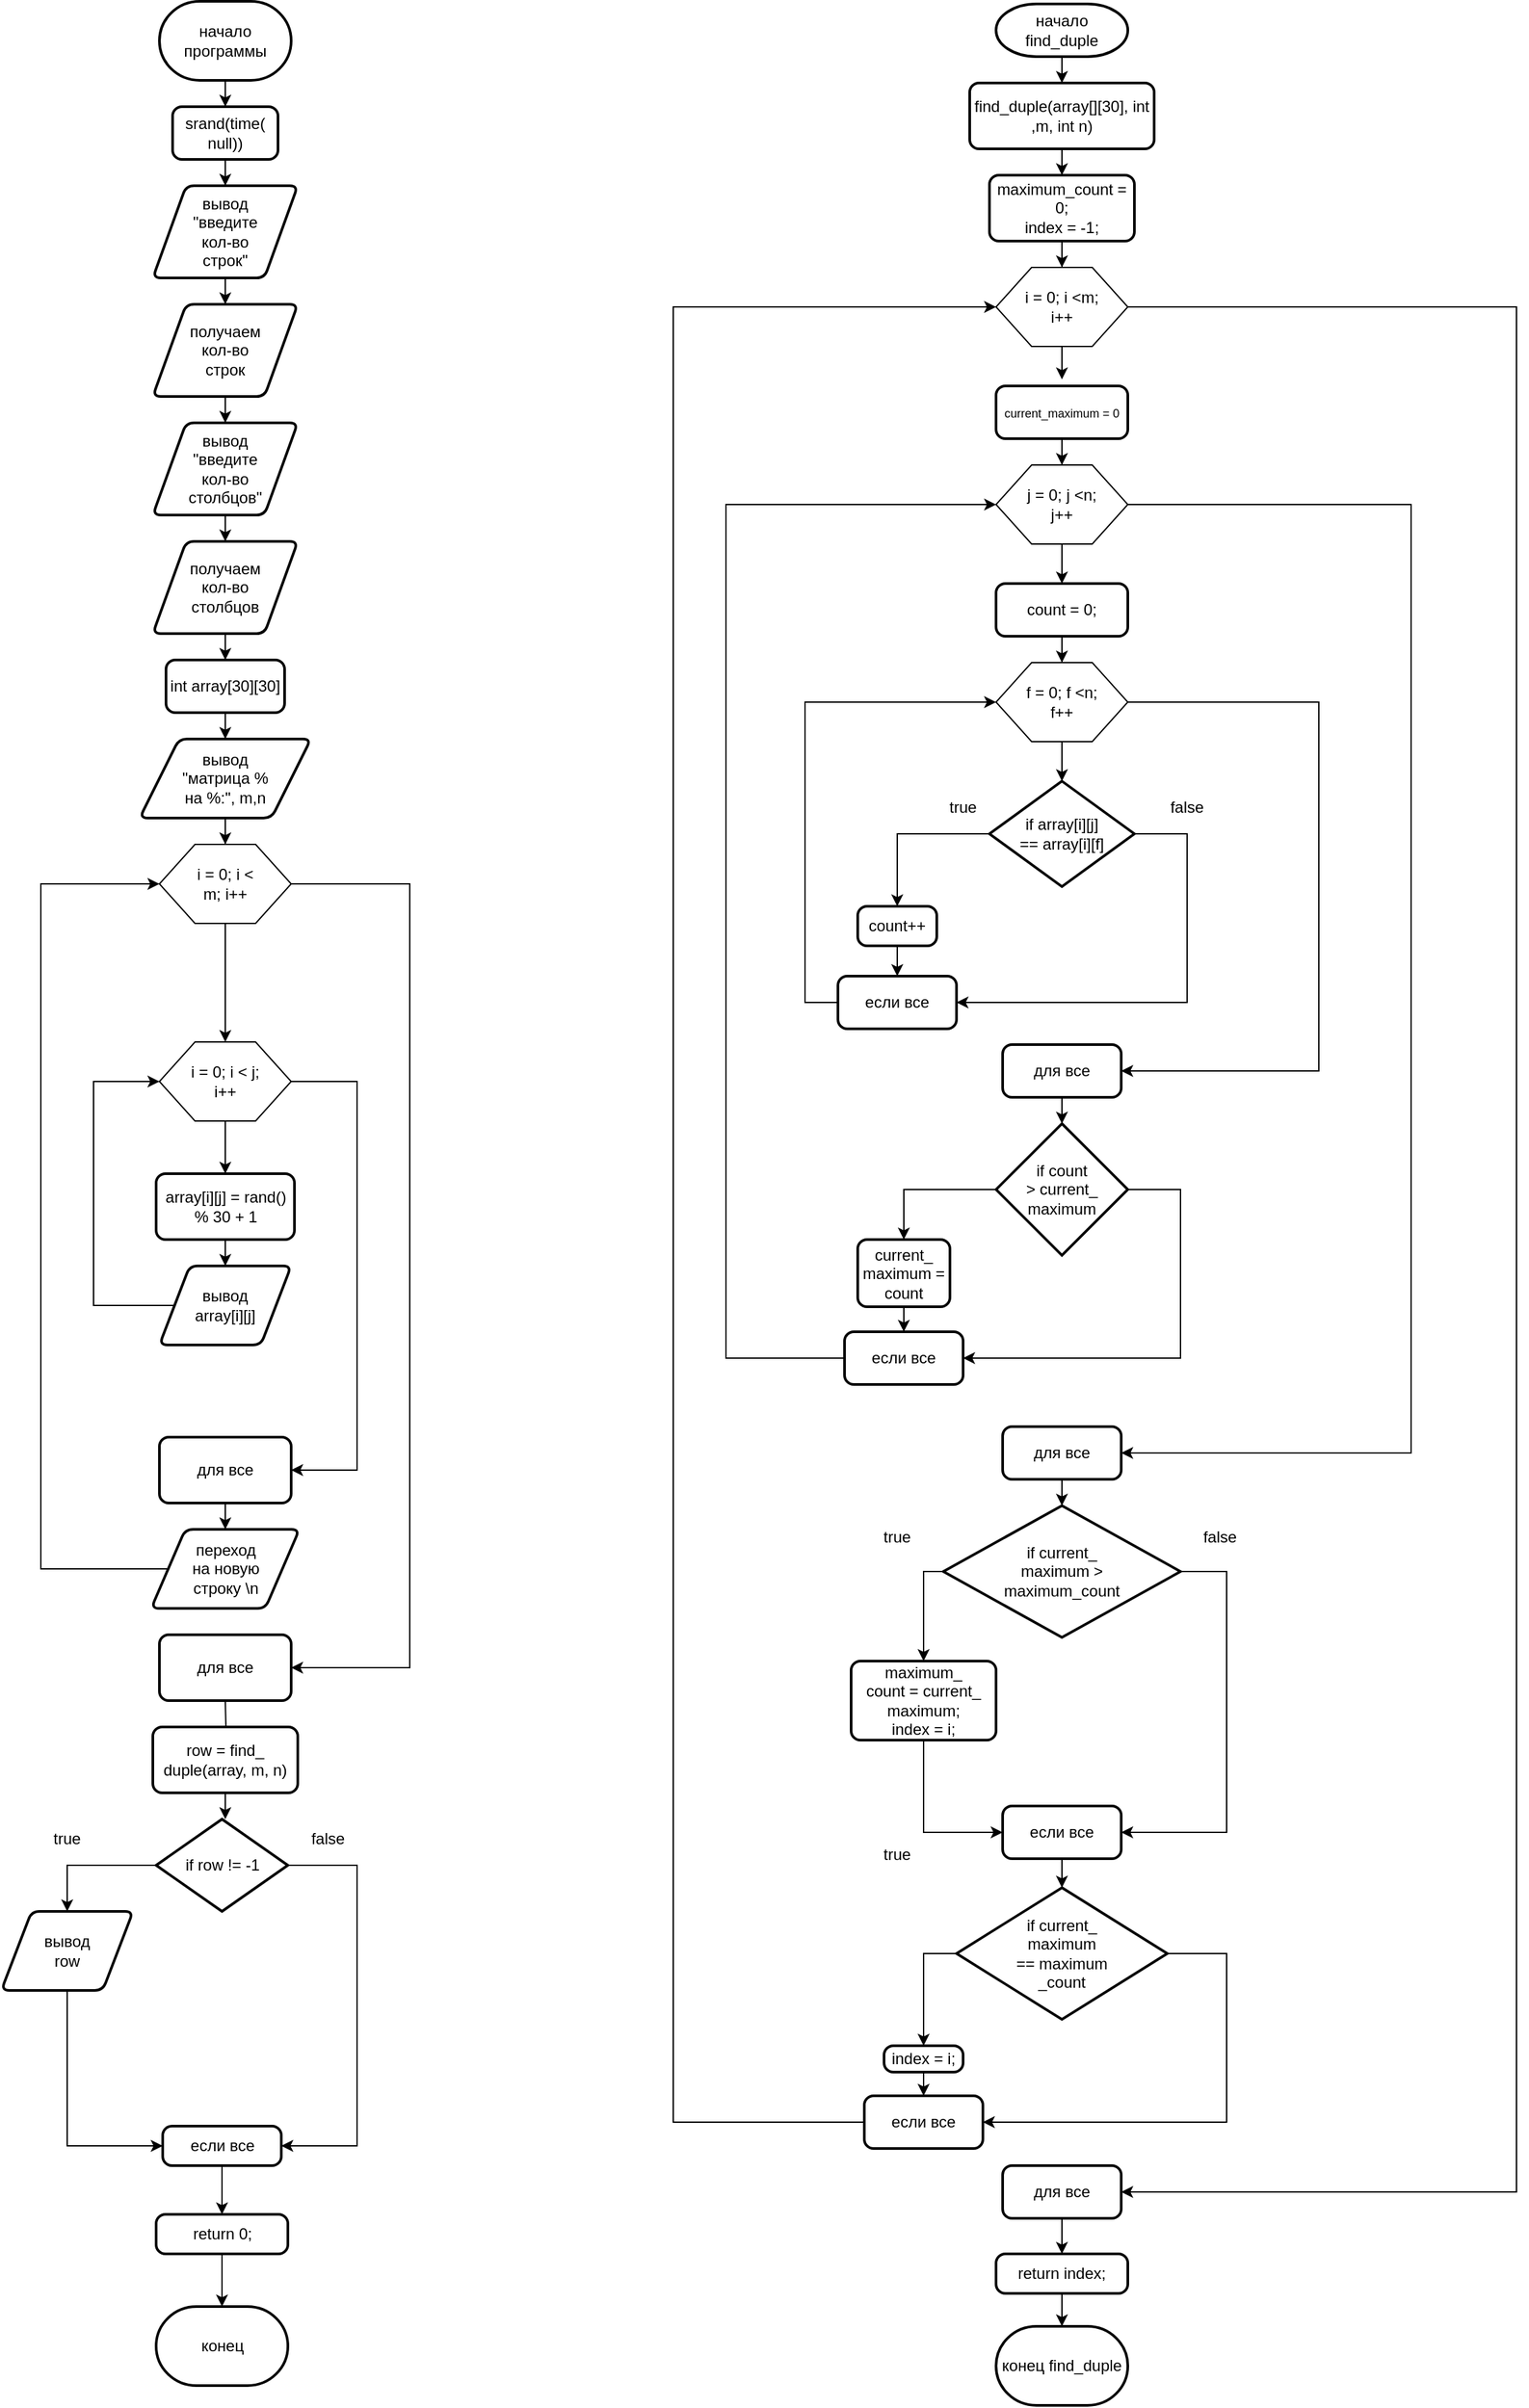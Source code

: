 <mxfile version="25.0.1">
  <diagram name="Page-1" id="6KZhEFDoCoIfoyE_KB7H">
    <mxGraphModel dx="2630" dy="1456" grid="1" gridSize="10" guides="1" tooltips="1" connect="1" arrows="1" fold="1" page="1" pageScale="1" pageWidth="827" pageHeight="1169" math="0" shadow="0">
      <root>
        <mxCell id="0" />
        <mxCell id="1" parent="0" />
        <mxCell id="ug1cgZoZZYAnVrPQJlK0-85" value="" style="edgeStyle=orthogonalEdgeStyle;rounded=0;orthogonalLoop=1;jettySize=auto;html=1;" parent="1" source="ug1cgZoZZYAnVrPQJlK0-83" target="ug1cgZoZZYAnVrPQJlK0-84" edge="1">
          <mxGeometry relative="1" as="geometry" />
        </mxCell>
        <mxCell id="ug1cgZoZZYAnVrPQJlK0-83" value="&lt;div&gt;начало&lt;/div&gt;&lt;div&gt;программы&lt;br&gt;&lt;/div&gt;" style="strokeWidth=2;html=1;shape=mxgraph.flowchart.terminator;whiteSpace=wrap;" parent="1" vertex="1">
          <mxGeometry x="370" y="20" width="100" height="60" as="geometry" />
        </mxCell>
        <mxCell id="ug1cgZoZZYAnVrPQJlK0-87" value="" style="edgeStyle=orthogonalEdgeStyle;rounded=0;orthogonalLoop=1;jettySize=auto;html=1;" parent="1" source="ug1cgZoZZYAnVrPQJlK0-84" target="ug1cgZoZZYAnVrPQJlK0-86" edge="1">
          <mxGeometry relative="1" as="geometry" />
        </mxCell>
        <mxCell id="ug1cgZoZZYAnVrPQJlK0-84" value="&lt;div&gt;srand(time(&lt;/div&gt;&lt;div&gt;null))&lt;/div&gt;" style="rounded=1;whiteSpace=wrap;html=1;absoluteArcSize=1;arcSize=14;strokeWidth=2;" parent="1" vertex="1">
          <mxGeometry x="380" y="100" width="80" height="40" as="geometry" />
        </mxCell>
        <mxCell id="ug1cgZoZZYAnVrPQJlK0-91" value="" style="edgeStyle=orthogonalEdgeStyle;rounded=0;orthogonalLoop=1;jettySize=auto;html=1;" parent="1" source="ug1cgZoZZYAnVrPQJlK0-86" target="ug1cgZoZZYAnVrPQJlK0-90" edge="1">
          <mxGeometry relative="1" as="geometry" />
        </mxCell>
        <mxCell id="ug1cgZoZZYAnVrPQJlK0-86" value="&lt;div&gt;вывод&lt;/div&gt;&lt;div&gt;&quot;введите&lt;/div&gt;&lt;div&gt;кол-во&lt;/div&gt;&lt;div&gt;строк&quot;&lt;br&gt;&lt;/div&gt;" style="shape=parallelogram;html=1;strokeWidth=2;perimeter=parallelogramPerimeter;whiteSpace=wrap;rounded=1;arcSize=12;size=0.23;" parent="1" vertex="1">
          <mxGeometry x="365" y="160" width="110" height="70" as="geometry" />
        </mxCell>
        <mxCell id="ug1cgZoZZYAnVrPQJlK0-94" value="" style="edgeStyle=orthogonalEdgeStyle;rounded=0;orthogonalLoop=1;jettySize=auto;html=1;" parent="1" source="ug1cgZoZZYAnVrPQJlK0-89" target="ug1cgZoZZYAnVrPQJlK0-93" edge="1">
          <mxGeometry relative="1" as="geometry" />
        </mxCell>
        <mxCell id="ug1cgZoZZYAnVrPQJlK0-89" value="&lt;div&gt;вывод&lt;/div&gt;&lt;div&gt;&quot;введите&lt;/div&gt;&lt;div&gt;кол-во&lt;/div&gt;&lt;div&gt;столбцов&quot;&lt;br&gt;&lt;/div&gt;" style="shape=parallelogram;html=1;strokeWidth=2;perimeter=parallelogramPerimeter;whiteSpace=wrap;rounded=1;arcSize=12;size=0.23;" parent="1" vertex="1">
          <mxGeometry x="365" y="340" width="110" height="70" as="geometry" />
        </mxCell>
        <mxCell id="ug1cgZoZZYAnVrPQJlK0-92" value="" style="edgeStyle=orthogonalEdgeStyle;rounded=0;orthogonalLoop=1;jettySize=auto;html=1;" parent="1" source="ug1cgZoZZYAnVrPQJlK0-90" target="ug1cgZoZZYAnVrPQJlK0-89" edge="1">
          <mxGeometry relative="1" as="geometry" />
        </mxCell>
        <mxCell id="ug1cgZoZZYAnVrPQJlK0-90" value="&lt;div&gt;получаем&lt;/div&gt;&lt;div&gt;кол-во&lt;/div&gt;&lt;div&gt;строк&lt;br&gt;&lt;/div&gt;" style="shape=parallelogram;html=1;strokeWidth=2;perimeter=parallelogramPerimeter;whiteSpace=wrap;rounded=1;arcSize=12;size=0.23;" parent="1" vertex="1">
          <mxGeometry x="365" y="250" width="110" height="70" as="geometry" />
        </mxCell>
        <mxCell id="ug1cgZoZZYAnVrPQJlK0-96" value="" style="edgeStyle=orthogonalEdgeStyle;rounded=0;orthogonalLoop=1;jettySize=auto;html=1;" parent="1" source="ug1cgZoZZYAnVrPQJlK0-93" target="ug1cgZoZZYAnVrPQJlK0-95" edge="1">
          <mxGeometry relative="1" as="geometry" />
        </mxCell>
        <mxCell id="ug1cgZoZZYAnVrPQJlK0-93" value="&lt;div&gt;получаем&lt;/div&gt;&lt;div&gt;кол-во&lt;/div&gt;&lt;div&gt;столбцов&lt;br&gt;&lt;/div&gt;" style="shape=parallelogram;html=1;strokeWidth=2;perimeter=parallelogramPerimeter;whiteSpace=wrap;rounded=1;arcSize=12;size=0.23;" parent="1" vertex="1">
          <mxGeometry x="365" y="430" width="110" height="70" as="geometry" />
        </mxCell>
        <mxCell id="ug1cgZoZZYAnVrPQJlK0-98" value="" style="edgeStyle=orthogonalEdgeStyle;rounded=0;orthogonalLoop=1;jettySize=auto;html=1;" parent="1" source="ug1cgZoZZYAnVrPQJlK0-95" target="ug1cgZoZZYAnVrPQJlK0-97" edge="1">
          <mxGeometry relative="1" as="geometry" />
        </mxCell>
        <mxCell id="ug1cgZoZZYAnVrPQJlK0-95" value="int array[30][30]" style="rounded=1;whiteSpace=wrap;html=1;absoluteArcSize=1;arcSize=14;strokeWidth=2;" parent="1" vertex="1">
          <mxGeometry x="375" y="520" width="90" height="40" as="geometry" />
        </mxCell>
        <mxCell id="ug1cgZoZZYAnVrPQJlK0-100" value="" style="edgeStyle=orthogonalEdgeStyle;rounded=0;orthogonalLoop=1;jettySize=auto;html=1;" parent="1" source="ug1cgZoZZYAnVrPQJlK0-97" target="ug1cgZoZZYAnVrPQJlK0-99" edge="1">
          <mxGeometry relative="1" as="geometry" />
        </mxCell>
        <mxCell id="ug1cgZoZZYAnVrPQJlK0-97" value="&lt;div&gt;вывод&lt;/div&gt;&lt;div&gt;&quot;матрица % &lt;br&gt;&lt;/div&gt;&lt;div&gt;на %:&quot;, m,n&lt;br&gt;&lt;/div&gt;" style="shape=parallelogram;html=1;strokeWidth=2;perimeter=parallelogramPerimeter;whiteSpace=wrap;rounded=1;arcSize=12;size=0.23;" parent="1" vertex="1">
          <mxGeometry x="355" y="580" width="130" height="60" as="geometry" />
        </mxCell>
        <mxCell id="qffzdBO7LKgghT683G-L-5" style="edgeStyle=orthogonalEdgeStyle;rounded=0;orthogonalLoop=1;jettySize=auto;html=1;" parent="1" source="ug1cgZoZZYAnVrPQJlK0-99" target="qffzdBO7LKgghT683G-L-4" edge="1">
          <mxGeometry relative="1" as="geometry">
            <Array as="points">
              <mxPoint x="560" y="690" />
              <mxPoint x="560" y="1285" />
            </Array>
          </mxGeometry>
        </mxCell>
        <mxCell id="qffzdBO7LKgghT683G-L-8" style="edgeStyle=orthogonalEdgeStyle;rounded=0;orthogonalLoop=1;jettySize=auto;html=1;" parent="1" source="ug1cgZoZZYAnVrPQJlK0-99" target="ug1cgZoZZYAnVrPQJlK0-104" edge="1">
          <mxGeometry relative="1" as="geometry" />
        </mxCell>
        <mxCell id="ug1cgZoZZYAnVrPQJlK0-99" value="" style="verticalLabelPosition=bottom;verticalAlign=top;html=1;shape=hexagon;perimeter=hexagonPerimeter2;arcSize=6;size=0.27;" parent="1" vertex="1">
          <mxGeometry x="370" y="660" width="100" height="60" as="geometry" />
        </mxCell>
        <mxCell id="ug1cgZoZZYAnVrPQJlK0-101" value="i = 0; i &amp;lt; m; i++" style="text;strokeColor=none;align=center;fillColor=none;html=1;verticalAlign=middle;whiteSpace=wrap;rounded=0;" parent="1" vertex="1">
          <mxGeometry x="390" y="675" width="60" height="30" as="geometry" />
        </mxCell>
        <mxCell id="qffzdBO7LKgghT683G-L-2" style="edgeStyle=orthogonalEdgeStyle;rounded=0;orthogonalLoop=1;jettySize=auto;html=1;" parent="1" source="ug1cgZoZZYAnVrPQJlK0-104" target="qffzdBO7LKgghT683G-L-1" edge="1">
          <mxGeometry relative="1" as="geometry">
            <Array as="points">
              <mxPoint x="520" y="840" />
              <mxPoint x="520" y="1135" />
            </Array>
          </mxGeometry>
        </mxCell>
        <mxCell id="qffzdBO7LKgghT683G-L-3" style="edgeStyle=orthogonalEdgeStyle;rounded=0;orthogonalLoop=1;jettySize=auto;html=1;" parent="1" source="ug1cgZoZZYAnVrPQJlK0-104" target="ug1cgZoZZYAnVrPQJlK0-109" edge="1">
          <mxGeometry relative="1" as="geometry" />
        </mxCell>
        <mxCell id="ug1cgZoZZYAnVrPQJlK0-104" value="" style="verticalLabelPosition=bottom;verticalAlign=top;html=1;shape=hexagon;perimeter=hexagonPerimeter2;arcSize=6;size=0.27;" parent="1" vertex="1">
          <mxGeometry x="370" y="810" width="100" height="60" as="geometry" />
        </mxCell>
        <mxCell id="ug1cgZoZZYAnVrPQJlK0-105" value="i = 0; i &amp;lt; j; i++" style="text;strokeColor=none;align=center;fillColor=none;html=1;verticalAlign=middle;whiteSpace=wrap;rounded=0;" parent="1" vertex="1">
          <mxGeometry x="390" y="825" width="60" height="30" as="geometry" />
        </mxCell>
        <mxCell id="ug1cgZoZZYAnVrPQJlK0-113" value="" style="edgeStyle=orthogonalEdgeStyle;rounded=0;orthogonalLoop=1;jettySize=auto;html=1;" parent="1" source="ug1cgZoZZYAnVrPQJlK0-109" target="ug1cgZoZZYAnVrPQJlK0-112" edge="1">
          <mxGeometry relative="1" as="geometry" />
        </mxCell>
        <mxCell id="ug1cgZoZZYAnVrPQJlK0-109" value="&lt;div&gt;array[i][j] = rand()&lt;/div&gt;&lt;div&gt;% 30 + 1&lt;br&gt;&lt;/div&gt;" style="rounded=1;whiteSpace=wrap;html=1;absoluteArcSize=1;arcSize=14;strokeWidth=2;" parent="1" vertex="1">
          <mxGeometry x="367.5" y="910" width="105" height="50" as="geometry" />
        </mxCell>
        <mxCell id="qffzdBO7LKgghT683G-L-6" style="edgeStyle=orthogonalEdgeStyle;rounded=0;orthogonalLoop=1;jettySize=auto;html=1;" parent="1" source="ug1cgZoZZYAnVrPQJlK0-112" target="ug1cgZoZZYAnVrPQJlK0-104" edge="1">
          <mxGeometry relative="1" as="geometry">
            <Array as="points">
              <mxPoint x="320" y="1010.0" />
              <mxPoint x="320" y="840" />
            </Array>
          </mxGeometry>
        </mxCell>
        <mxCell id="ug1cgZoZZYAnVrPQJlK0-112" value="вывод&lt;br&gt;array[i][j]" style="shape=parallelogram;html=1;strokeWidth=2;perimeter=parallelogramPerimeter;whiteSpace=wrap;rounded=1;arcSize=12;size=0.23;" parent="1" vertex="1">
          <mxGeometry x="370" y="980" width="100" height="60" as="geometry" />
        </mxCell>
        <mxCell id="qffzdBO7LKgghT683G-L-7" style="edgeStyle=orthogonalEdgeStyle;rounded=0;orthogonalLoop=1;jettySize=auto;html=1;" parent="1" source="ug1cgZoZZYAnVrPQJlK0-116" target="ug1cgZoZZYAnVrPQJlK0-99" edge="1">
          <mxGeometry relative="1" as="geometry">
            <Array as="points">
              <mxPoint x="280" y="1210" />
              <mxPoint x="280" y="690" />
            </Array>
          </mxGeometry>
        </mxCell>
        <mxCell id="ug1cgZoZZYAnVrPQJlK0-116" value="&lt;div&gt;переход&lt;/div&gt;&lt;div&gt;на новую&lt;/div&gt;&lt;div&gt;строку \n&lt;br&gt;&lt;/div&gt;" style="shape=parallelogram;html=1;strokeWidth=2;perimeter=parallelogramPerimeter;whiteSpace=wrap;rounded=1;arcSize=12;size=0.23;" parent="1" vertex="1">
          <mxGeometry x="363.75" y="1180" width="112.5" height="60" as="geometry" />
        </mxCell>
        <mxCell id="ug1cgZoZZYAnVrPQJlK0-122" value="" style="edgeStyle=orthogonalEdgeStyle;rounded=0;orthogonalLoop=1;jettySize=auto;html=1;" parent="1" target="ug1cgZoZZYAnVrPQJlK0-120" edge="1">
          <mxGeometry relative="1" as="geometry">
            <mxPoint x="420" y="1310" as="sourcePoint" />
          </mxGeometry>
        </mxCell>
        <mxCell id="ug1cgZoZZYAnVrPQJlK0-124" value="" style="edgeStyle=orthogonalEdgeStyle;rounded=0;orthogonalLoop=1;jettySize=auto;html=1;" parent="1" source="ug1cgZoZZYAnVrPQJlK0-120" edge="1">
          <mxGeometry relative="1" as="geometry">
            <mxPoint x="420" y="1400" as="targetPoint" />
          </mxGeometry>
        </mxCell>
        <mxCell id="ug1cgZoZZYAnVrPQJlK0-120" value="&lt;div&gt;row = find_&lt;/div&gt;&lt;div&gt;duple(array, m, n)&lt;br&gt;&lt;/div&gt;" style="rounded=1;whiteSpace=wrap;html=1;absoluteArcSize=1;arcSize=14;strokeWidth=2;" parent="1" vertex="1">
          <mxGeometry x="365" y="1330" width="110" height="50" as="geometry" />
        </mxCell>
        <mxCell id="tD8eushjtXtifP8V6kET-13" style="edgeStyle=orthogonalEdgeStyle;rounded=0;orthogonalLoop=1;jettySize=auto;html=1;" edge="1" parent="1" source="ug1cgZoZZYAnVrPQJlK0-127" target="qffzdBO7LKgghT683G-L-14">
          <mxGeometry relative="1" as="geometry">
            <Array as="points">
              <mxPoint x="300" y="1648" />
            </Array>
          </mxGeometry>
        </mxCell>
        <mxCell id="ug1cgZoZZYAnVrPQJlK0-127" value="&lt;div&gt;вывод&lt;/div&gt;&lt;div&gt;row&lt;br&gt;&lt;/div&gt;" style="shape=parallelogram;html=1;strokeWidth=2;perimeter=parallelogramPerimeter;whiteSpace=wrap;rounded=1;arcSize=12;size=0.23;" parent="1" vertex="1">
          <mxGeometry x="250" y="1470" width="100" height="60" as="geometry" />
        </mxCell>
        <mxCell id="ug1cgZoZZYAnVrPQJlK0-129" value="return 0;" style="rounded=1;whiteSpace=wrap;html=1;absoluteArcSize=1;arcSize=14;strokeWidth=2;" parent="1" vertex="1">
          <mxGeometry x="367.5" y="1700" width="100" height="30" as="geometry" />
        </mxCell>
        <mxCell id="ug1cgZoZZYAnVrPQJlK0-132" value="false" style="text;strokeColor=none;align=center;fillColor=none;html=1;verticalAlign=middle;whiteSpace=wrap;rounded=0;" parent="1" vertex="1">
          <mxGeometry x="467.5" y="1400" width="60" height="30" as="geometry" />
        </mxCell>
        <mxCell id="ug1cgZoZZYAnVrPQJlK0-137" style="edgeStyle=orthogonalEdgeStyle;rounded=0;orthogonalLoop=1;jettySize=auto;html=1;entryX=0.5;entryY=0;entryDx=0;entryDy=0;" parent="1" source="ug1cgZoZZYAnVrPQJlK0-135" target="ug1cgZoZZYAnVrPQJlK0-136" edge="1">
          <mxGeometry relative="1" as="geometry" />
        </mxCell>
        <mxCell id="ug1cgZoZZYAnVrPQJlK0-135" value="find_duple(array[][30], int ,m, int n)" style="rounded=1;whiteSpace=wrap;html=1;absoluteArcSize=1;arcSize=14;strokeWidth=2;" parent="1" vertex="1">
          <mxGeometry x="985" y="82" width="140" height="50" as="geometry" />
        </mxCell>
        <mxCell id="ug1cgZoZZYAnVrPQJlK0-141" style="edgeStyle=orthogonalEdgeStyle;rounded=0;orthogonalLoop=1;jettySize=auto;html=1;" parent="1" source="ug1cgZoZZYAnVrPQJlK0-136" target="ug1cgZoZZYAnVrPQJlK0-138" edge="1">
          <mxGeometry relative="1" as="geometry" />
        </mxCell>
        <mxCell id="ug1cgZoZZYAnVrPQJlK0-136" value="&lt;div&gt;maximum_count = 0;&lt;/div&gt;&lt;div&gt;index = -1;&lt;br&gt;&lt;/div&gt;" style="rounded=1;whiteSpace=wrap;html=1;absoluteArcSize=1;arcSize=14;strokeWidth=2;" parent="1" vertex="1">
          <mxGeometry x="1000" y="152" width="110" height="50" as="geometry" />
        </mxCell>
        <mxCell id="qffzdBO7LKgghT683G-L-62" style="edgeStyle=orthogonalEdgeStyle;rounded=0;orthogonalLoop=1;jettySize=auto;html=1;" parent="1" source="ug1cgZoZZYAnVrPQJlK0-138" target="qffzdBO7LKgghT683G-L-54" edge="1">
          <mxGeometry relative="1" as="geometry">
            <Array as="points">
              <mxPoint x="1400" y="252" />
              <mxPoint x="1400" y="1683" />
            </Array>
          </mxGeometry>
        </mxCell>
        <mxCell id="ug1cgZoZZYAnVrPQJlK0-138" value="" style="verticalLabelPosition=bottom;verticalAlign=top;html=1;shape=hexagon;perimeter=hexagonPerimeter2;arcSize=6;size=0.27;" parent="1" vertex="1">
          <mxGeometry x="1005" y="222" width="100" height="60" as="geometry" />
        </mxCell>
        <mxCell id="ug1cgZoZZYAnVrPQJlK0-142" value="i = 0; i &amp;lt;m; i++" style="text;strokeColor=none;align=center;fillColor=none;html=1;verticalAlign=middle;whiteSpace=wrap;rounded=0;" parent="1" vertex="1">
          <mxGeometry x="1025" y="237" width="60" height="30" as="geometry" />
        </mxCell>
        <mxCell id="ug1cgZoZZYAnVrPQJlK0-144" style="edgeStyle=orthogonalEdgeStyle;rounded=0;orthogonalLoop=1;jettySize=auto;html=1;entryX=0.5;entryY=0;entryDx=0;entryDy=0;entryPerimeter=0;" parent="1" source="ug1cgZoZZYAnVrPQJlK0-138" edge="1">
          <mxGeometry relative="1" as="geometry">
            <mxPoint x="1055" y="307" as="targetPoint" />
          </mxGeometry>
        </mxCell>
        <mxCell id="ug1cgZoZZYAnVrPQJlK0-150" style="edgeStyle=orthogonalEdgeStyle;rounded=0;orthogonalLoop=1;jettySize=auto;html=1;entryX=0.5;entryY=0;entryDx=0;entryDy=0;" parent="1" source="ug1cgZoZZYAnVrPQJlK0-145" target="ug1cgZoZZYAnVrPQJlK0-148" edge="1">
          <mxGeometry relative="1" as="geometry" />
        </mxCell>
        <mxCell id="ug1cgZoZZYAnVrPQJlK0-145" value="&lt;font style=&quot;font-size: 9px;&quot;&gt;current_maximum = 0&lt;br&gt;&lt;/font&gt;" style="rounded=1;whiteSpace=wrap;html=1;absoluteArcSize=1;arcSize=14;strokeWidth=2;" parent="1" vertex="1">
          <mxGeometry x="1005" y="312" width="100" height="40" as="geometry" />
        </mxCell>
        <mxCell id="qffzdBO7LKgghT683G-L-18" style="edgeStyle=orthogonalEdgeStyle;rounded=0;orthogonalLoop=1;jettySize=auto;html=1;" parent="1" source="ug1cgZoZZYAnVrPQJlK0-148" target="ug1cgZoZZYAnVrPQJlK0-153" edge="1">
          <mxGeometry relative="1" as="geometry" />
        </mxCell>
        <mxCell id="qffzdBO7LKgghT683G-L-41" style="edgeStyle=orthogonalEdgeStyle;rounded=0;orthogonalLoop=1;jettySize=auto;html=1;" parent="1" source="ug1cgZoZZYAnVrPQJlK0-148" target="qffzdBO7LKgghT683G-L-32" edge="1">
          <mxGeometry relative="1" as="geometry">
            <Array as="points">
              <mxPoint x="1320" y="402" />
              <mxPoint x="1320" y="1122.0" />
            </Array>
          </mxGeometry>
        </mxCell>
        <mxCell id="ug1cgZoZZYAnVrPQJlK0-148" value="" style="verticalLabelPosition=bottom;verticalAlign=top;html=1;shape=hexagon;perimeter=hexagonPerimeter2;arcSize=6;size=0.27;" parent="1" vertex="1">
          <mxGeometry x="1005" y="372" width="100" height="60" as="geometry" />
        </mxCell>
        <mxCell id="ug1cgZoZZYAnVrPQJlK0-149" value="j = 0; j &amp;lt;n; j++" style="text;strokeColor=none;align=center;fillColor=none;html=1;verticalAlign=middle;whiteSpace=wrap;rounded=0;" parent="1" vertex="1">
          <mxGeometry x="1025" y="387" width="60" height="30" as="geometry" />
        </mxCell>
        <mxCell id="qffzdBO7LKgghT683G-L-19" style="edgeStyle=orthogonalEdgeStyle;rounded=0;orthogonalLoop=1;jettySize=auto;html=1;entryX=0.5;entryY=0;entryDx=0;entryDy=0;" parent="1" source="ug1cgZoZZYAnVrPQJlK0-153" target="ug1cgZoZZYAnVrPQJlK0-155" edge="1">
          <mxGeometry relative="1" as="geometry" />
        </mxCell>
        <mxCell id="ug1cgZoZZYAnVrPQJlK0-153" value="count = 0;" style="rounded=1;whiteSpace=wrap;html=1;absoluteArcSize=1;arcSize=14;strokeWidth=2;" parent="1" vertex="1">
          <mxGeometry x="1005" y="462" width="100" height="40" as="geometry" />
        </mxCell>
        <mxCell id="qffzdBO7LKgghT683G-L-27" style="edgeStyle=orthogonalEdgeStyle;rounded=0;orthogonalLoop=1;jettySize=auto;html=1;" parent="1" source="ug1cgZoZZYAnVrPQJlK0-155" target="qffzdBO7LKgghT683G-L-24" edge="1">
          <mxGeometry relative="1" as="geometry">
            <Array as="points">
              <mxPoint x="1250" y="552" />
              <mxPoint x="1250" y="832" />
            </Array>
          </mxGeometry>
        </mxCell>
        <mxCell id="ug1cgZoZZYAnVrPQJlK0-155" value="" style="verticalLabelPosition=bottom;verticalAlign=top;html=1;shape=hexagon;perimeter=hexagonPerimeter2;arcSize=6;size=0.27;" parent="1" vertex="1">
          <mxGeometry x="1005" y="522" width="100" height="60" as="geometry" />
        </mxCell>
        <mxCell id="ug1cgZoZZYAnVrPQJlK0-156" value="&lt;div&gt;f = 0; f &amp;lt;n;&lt;/div&gt;&lt;div&gt;f++&lt;br&gt;&lt;/div&gt;" style="text;strokeColor=none;align=center;fillColor=none;html=1;verticalAlign=middle;whiteSpace=wrap;rounded=0;" parent="1" vertex="1">
          <mxGeometry x="1025" y="537" width="60" height="30" as="geometry" />
        </mxCell>
        <mxCell id="tD8eushjtXtifP8V6kET-1" style="edgeStyle=orthogonalEdgeStyle;rounded=0;orthogonalLoop=1;jettySize=auto;html=1;entryX=0.5;entryY=0;entryDx=0;entryDy=0;" edge="1" parent="1" source="ug1cgZoZZYAnVrPQJlK0-165" target="qffzdBO7LKgghT683G-L-23">
          <mxGeometry relative="1" as="geometry" />
        </mxCell>
        <mxCell id="ug1cgZoZZYAnVrPQJlK0-165" value="count++" style="rounded=1;whiteSpace=wrap;html=1;absoluteArcSize=1;arcSize=14;strokeWidth=2;" parent="1" vertex="1">
          <mxGeometry x="900" y="707" width="60" height="30" as="geometry" />
        </mxCell>
        <mxCell id="ug1cgZoZZYAnVrPQJlK0-166" value="true" style="text;strokeColor=none;align=center;fillColor=none;html=1;verticalAlign=middle;whiteSpace=wrap;rounded=0;" parent="1" vertex="1">
          <mxGeometry x="950" y="617" width="60" height="30" as="geometry" />
        </mxCell>
        <mxCell id="ug1cgZoZZYAnVrPQJlK0-171" value="false" style="text;strokeColor=none;align=center;fillColor=none;html=1;verticalAlign=middle;whiteSpace=wrap;rounded=0;" parent="1" vertex="1">
          <mxGeometry x="1120" y="617" width="60" height="30" as="geometry" />
        </mxCell>
        <mxCell id="tD8eushjtXtifP8V6kET-4" style="edgeStyle=orthogonalEdgeStyle;rounded=0;orthogonalLoop=1;jettySize=auto;html=1;entryX=0.5;entryY=0;entryDx=0;entryDy=0;" edge="1" parent="1" source="ug1cgZoZZYAnVrPQJlK0-175" target="qffzdBO7LKgghT683G-L-33">
          <mxGeometry relative="1" as="geometry" />
        </mxCell>
        <mxCell id="ug1cgZoZZYAnVrPQJlK0-175" value="&lt;div&gt;current_&lt;/div&gt;&lt;div&gt;maximum = count&lt;/div&gt;" style="rounded=1;whiteSpace=wrap;html=1;absoluteArcSize=1;arcSize=14;strokeWidth=2;" parent="1" vertex="1">
          <mxGeometry x="900" y="960" width="70" height="51" as="geometry" />
        </mxCell>
        <mxCell id="tD8eushjtXtifP8V6kET-6" style="edgeStyle=orthogonalEdgeStyle;rounded=0;orthogonalLoop=1;jettySize=auto;html=1;" edge="1" parent="1" source="ug1cgZoZZYAnVrPQJlK0-186" target="qffzdBO7LKgghT683G-L-44">
          <mxGeometry relative="1" as="geometry">
            <Array as="points">
              <mxPoint x="950" y="1410" />
            </Array>
          </mxGeometry>
        </mxCell>
        <mxCell id="ug1cgZoZZYAnVrPQJlK0-186" value="&lt;div&gt;maximum_&lt;/div&gt;&lt;div&gt;count = current_&lt;/div&gt;&lt;div&gt;maximum;&lt;/div&gt;&lt;div&gt;index = i;&lt;br&gt;&lt;/div&gt;" style="rounded=1;whiteSpace=wrap;html=1;absoluteArcSize=1;arcSize=14;strokeWidth=2;" parent="1" vertex="1">
          <mxGeometry x="895" y="1280" width="110" height="60" as="geometry" />
        </mxCell>
        <mxCell id="ug1cgZoZZYAnVrPQJlK0-191" value="true" style="text;strokeColor=none;align=center;fillColor=none;html=1;verticalAlign=middle;whiteSpace=wrap;rounded=0;" parent="1" vertex="1">
          <mxGeometry x="900" y="1171" width="60" height="30" as="geometry" />
        </mxCell>
        <mxCell id="ug1cgZoZZYAnVrPQJlK0-192" value="false" style="text;strokeColor=none;align=center;fillColor=none;html=1;verticalAlign=middle;whiteSpace=wrap;rounded=0;" parent="1" vertex="1">
          <mxGeometry x="1145" y="1171" width="60" height="30" as="geometry" />
        </mxCell>
        <mxCell id="tD8eushjtXtifP8V6kET-9" style="edgeStyle=orthogonalEdgeStyle;rounded=0;orthogonalLoop=1;jettySize=auto;html=1;entryX=0.5;entryY=0;entryDx=0;entryDy=0;" edge="1" parent="1" source="ug1cgZoZZYAnVrPQJlK0-199" target="qffzdBO7LKgghT683G-L-52">
          <mxGeometry relative="1" as="geometry" />
        </mxCell>
        <mxCell id="ug1cgZoZZYAnVrPQJlK0-199" value="index = i;" style="rounded=1;whiteSpace=wrap;html=1;absoluteArcSize=1;arcSize=14;strokeWidth=2;" parent="1" vertex="1">
          <mxGeometry x="920" y="1572" width="60" height="20" as="geometry" />
        </mxCell>
        <mxCell id="ug1cgZoZZYAnVrPQJlK0-207" style="edgeStyle=orthogonalEdgeStyle;rounded=0;orthogonalLoop=1;jettySize=auto;html=1;" parent="1" source="ug1cgZoZZYAnVrPQJlK0-203" target="ug1cgZoZZYAnVrPQJlK0-206" edge="1">
          <mxGeometry relative="1" as="geometry" />
        </mxCell>
        <mxCell id="ug1cgZoZZYAnVrPQJlK0-203" value="return index;" style="rounded=1;whiteSpace=wrap;html=1;absoluteArcSize=1;arcSize=14;strokeWidth=2;" parent="1" vertex="1">
          <mxGeometry x="1005" y="1730" width="100" height="30" as="geometry" />
        </mxCell>
        <mxCell id="ug1cgZoZZYAnVrPQJlK0-206" value="конец find_duple" style="strokeWidth=2;html=1;shape=mxgraph.flowchart.terminator;whiteSpace=wrap;" parent="1" vertex="1">
          <mxGeometry x="1005" y="1785" width="100" height="60" as="geometry" />
        </mxCell>
        <mxCell id="ug1cgZoZZYAnVrPQJlK0-209" style="edgeStyle=orthogonalEdgeStyle;rounded=0;orthogonalLoop=1;jettySize=auto;html=1;" parent="1" source="ug1cgZoZZYAnVrPQJlK0-208" target="ug1cgZoZZYAnVrPQJlK0-135" edge="1">
          <mxGeometry relative="1" as="geometry" />
        </mxCell>
        <mxCell id="ug1cgZoZZYAnVrPQJlK0-208" value="&lt;div&gt;начало&lt;/div&gt;&lt;div&gt;find_duple&lt;br&gt;&lt;/div&gt;" style="strokeWidth=2;html=1;shape=mxgraph.flowchart.terminator;whiteSpace=wrap;" parent="1" vertex="1">
          <mxGeometry x="1005" y="22" width="100" height="40" as="geometry" />
        </mxCell>
        <mxCell id="qffzdBO7LKgghT683G-L-9" style="edgeStyle=orthogonalEdgeStyle;rounded=0;orthogonalLoop=1;jettySize=auto;html=1;entryX=0.5;entryY=0;entryDx=0;entryDy=0;" parent="1" source="qffzdBO7LKgghT683G-L-1" target="ug1cgZoZZYAnVrPQJlK0-116" edge="1">
          <mxGeometry relative="1" as="geometry" />
        </mxCell>
        <mxCell id="qffzdBO7LKgghT683G-L-1" value="для все" style="rounded=1;whiteSpace=wrap;html=1;absoluteArcSize=1;arcSize=14;strokeWidth=2;" parent="1" vertex="1">
          <mxGeometry x="370" y="1110" width="100" height="50" as="geometry" />
        </mxCell>
        <mxCell id="qffzdBO7LKgghT683G-L-4" value="для все" style="rounded=1;whiteSpace=wrap;html=1;absoluteArcSize=1;arcSize=14;strokeWidth=2;" parent="1" vertex="1">
          <mxGeometry x="370" y="1260" width="100" height="50" as="geometry" />
        </mxCell>
        <mxCell id="qffzdBO7LKgghT683G-L-12" style="edgeStyle=orthogonalEdgeStyle;rounded=0;orthogonalLoop=1;jettySize=auto;html=1;entryX=0.5;entryY=0;entryDx=0;entryDy=0;" parent="1" source="qffzdBO7LKgghT683G-L-10" target="ug1cgZoZZYAnVrPQJlK0-127" edge="1">
          <mxGeometry relative="1" as="geometry" />
        </mxCell>
        <mxCell id="qffzdBO7LKgghT683G-L-15" style="edgeStyle=orthogonalEdgeStyle;rounded=0;orthogonalLoop=1;jettySize=auto;html=1;" parent="1" source="qffzdBO7LKgghT683G-L-10" target="qffzdBO7LKgghT683G-L-14" edge="1">
          <mxGeometry relative="1" as="geometry">
            <Array as="points">
              <mxPoint x="520" y="1435" />
              <mxPoint x="520" y="1648" />
            </Array>
          </mxGeometry>
        </mxCell>
        <mxCell id="qffzdBO7LKgghT683G-L-10" value="if row != -1" style="strokeWidth=2;html=1;shape=mxgraph.flowchart.decision;whiteSpace=wrap;" parent="1" vertex="1">
          <mxGeometry x="367.5" y="1400" width="100" height="70" as="geometry" />
        </mxCell>
        <mxCell id="qffzdBO7LKgghT683G-L-13" value="true" style="text;strokeColor=none;align=center;fillColor=none;html=1;verticalAlign=middle;whiteSpace=wrap;rounded=0;" parent="1" vertex="1">
          <mxGeometry x="270" y="1400" width="60" height="30" as="geometry" />
        </mxCell>
        <mxCell id="qffzdBO7LKgghT683G-L-22" style="edgeStyle=orthogonalEdgeStyle;rounded=0;orthogonalLoop=1;jettySize=auto;html=1;entryX=0.5;entryY=0;entryDx=0;entryDy=0;" parent="1" source="qffzdBO7LKgghT683G-L-20" target="ug1cgZoZZYAnVrPQJlK0-165" edge="1">
          <mxGeometry relative="1" as="geometry" />
        </mxCell>
        <mxCell id="qffzdBO7LKgghT683G-L-25" style="edgeStyle=orthogonalEdgeStyle;rounded=0;orthogonalLoop=1;jettySize=auto;html=1;" parent="1" source="qffzdBO7LKgghT683G-L-20" target="qffzdBO7LKgghT683G-L-23" edge="1">
          <mxGeometry relative="1" as="geometry">
            <Array as="points">
              <mxPoint x="1150" y="652" />
            </Array>
          </mxGeometry>
        </mxCell>
        <mxCell id="qffzdBO7LKgghT683G-L-20" value="if array[i][j]&lt;div&gt;== array[i][f]&lt;/div&gt;" style="strokeWidth=2;html=1;shape=mxgraph.flowchart.decision;whiteSpace=wrap;" parent="1" vertex="1">
          <mxGeometry x="1000" y="612" width="110" height="80" as="geometry" />
        </mxCell>
        <mxCell id="qffzdBO7LKgghT683G-L-21" style="edgeStyle=orthogonalEdgeStyle;rounded=0;orthogonalLoop=1;jettySize=auto;html=1;entryX=0.5;entryY=0;entryDx=0;entryDy=0;entryPerimeter=0;" parent="1" source="ug1cgZoZZYAnVrPQJlK0-155" target="qffzdBO7LKgghT683G-L-20" edge="1">
          <mxGeometry relative="1" as="geometry" />
        </mxCell>
        <mxCell id="tD8eushjtXtifP8V6kET-2" style="edgeStyle=orthogonalEdgeStyle;rounded=0;orthogonalLoop=1;jettySize=auto;html=1;" edge="1" parent="1" source="qffzdBO7LKgghT683G-L-23" target="ug1cgZoZZYAnVrPQJlK0-155">
          <mxGeometry relative="1" as="geometry">
            <Array as="points">
              <mxPoint x="860" y="780" />
              <mxPoint x="860" y="552" />
            </Array>
          </mxGeometry>
        </mxCell>
        <mxCell id="qffzdBO7LKgghT683G-L-23" value="если все" style="rounded=1;whiteSpace=wrap;html=1;absoluteArcSize=1;arcSize=14;strokeWidth=2;" parent="1" vertex="1">
          <mxGeometry x="885" y="760" width="90" height="40" as="geometry" />
        </mxCell>
        <mxCell id="qffzdBO7LKgghT683G-L-24" value="для все" style="rounded=1;whiteSpace=wrap;html=1;absoluteArcSize=1;arcSize=14;strokeWidth=2;" parent="1" vertex="1">
          <mxGeometry x="1010" y="812" width="90" height="40" as="geometry" />
        </mxCell>
        <mxCell id="tD8eushjtXtifP8V6kET-3" style="edgeStyle=orthogonalEdgeStyle;rounded=0;orthogonalLoop=1;jettySize=auto;html=1;entryX=0.5;entryY=0;entryDx=0;entryDy=0;" edge="1" parent="1" source="qffzdBO7LKgghT683G-L-30" target="ug1cgZoZZYAnVrPQJlK0-175">
          <mxGeometry relative="1" as="geometry" />
        </mxCell>
        <mxCell id="qffzdBO7LKgghT683G-L-30" value="if count&lt;div&gt;&amp;gt; current_&lt;/div&gt;&lt;div&gt;maximum&lt;/div&gt;" style="strokeWidth=2;html=1;shape=mxgraph.flowchart.decision;whiteSpace=wrap;" parent="1" vertex="1">
          <mxGeometry x="1005" y="872" width="100" height="100" as="geometry" />
        </mxCell>
        <mxCell id="qffzdBO7LKgghT683G-L-31" style="edgeStyle=orthogonalEdgeStyle;rounded=0;orthogonalLoop=1;jettySize=auto;html=1;entryX=0.5;entryY=0;entryDx=0;entryDy=0;entryPerimeter=0;" parent="1" source="qffzdBO7LKgghT683G-L-24" target="qffzdBO7LKgghT683G-L-30" edge="1">
          <mxGeometry relative="1" as="geometry" />
        </mxCell>
        <mxCell id="qffzdBO7LKgghT683G-L-32" value="для все" style="rounded=1;whiteSpace=wrap;html=1;absoluteArcSize=1;arcSize=14;strokeWidth=2;" parent="1" vertex="1">
          <mxGeometry x="1010" y="1102" width="90" height="40" as="geometry" />
        </mxCell>
        <mxCell id="tD8eushjtXtifP8V6kET-5" style="edgeStyle=orthogonalEdgeStyle;rounded=0;orthogonalLoop=1;jettySize=auto;html=1;entryX=0;entryY=0.5;entryDx=0;entryDy=0;" edge="1" parent="1" source="qffzdBO7LKgghT683G-L-33" target="ug1cgZoZZYAnVrPQJlK0-148">
          <mxGeometry relative="1" as="geometry">
            <Array as="points">
              <mxPoint x="800" y="1050" />
              <mxPoint x="800" y="402" />
            </Array>
          </mxGeometry>
        </mxCell>
        <mxCell id="qffzdBO7LKgghT683G-L-33" value="если все" style="rounded=1;whiteSpace=wrap;html=1;absoluteArcSize=1;arcSize=14;strokeWidth=2;" parent="1" vertex="1">
          <mxGeometry x="890" y="1030" width="90" height="40" as="geometry" />
        </mxCell>
        <mxCell id="qffzdBO7LKgghT683G-L-35" style="edgeStyle=orthogonalEdgeStyle;rounded=0;orthogonalLoop=1;jettySize=auto;html=1;" parent="1" source="qffzdBO7LKgghT683G-L-30" target="qffzdBO7LKgghT683G-L-33" edge="1">
          <mxGeometry relative="1" as="geometry">
            <Array as="points">
              <mxPoint x="1145" y="922" />
            </Array>
          </mxGeometry>
        </mxCell>
        <mxCell id="qffzdBO7LKgghT683G-L-45" style="edgeStyle=orthogonalEdgeStyle;rounded=0;orthogonalLoop=1;jettySize=auto;html=1;entryX=0.5;entryY=0;entryDx=0;entryDy=0;" parent="1" source="qffzdBO7LKgghT683G-L-42" target="ug1cgZoZZYAnVrPQJlK0-186" edge="1">
          <mxGeometry relative="1" as="geometry">
            <Array as="points">
              <mxPoint x="950" y="1212" />
            </Array>
          </mxGeometry>
        </mxCell>
        <mxCell id="tD8eushjtXtifP8V6kET-7" style="edgeStyle=orthogonalEdgeStyle;rounded=0;orthogonalLoop=1;jettySize=auto;html=1;" edge="1" parent="1" source="qffzdBO7LKgghT683G-L-42" target="qffzdBO7LKgghT683G-L-44">
          <mxGeometry relative="1" as="geometry">
            <Array as="points">
              <mxPoint x="1180" y="1212" />
              <mxPoint x="1180" y="1410" />
            </Array>
          </mxGeometry>
        </mxCell>
        <mxCell id="qffzdBO7LKgghT683G-L-42" value="if current_&lt;div&gt;maximum &amp;gt;&lt;/div&gt;&lt;div&gt;maximum_count&lt;/div&gt;" style="strokeWidth=2;html=1;shape=mxgraph.flowchart.decision;whiteSpace=wrap;" parent="1" vertex="1">
          <mxGeometry x="965" y="1162" width="180" height="100" as="geometry" />
        </mxCell>
        <mxCell id="qffzdBO7LKgghT683G-L-43" style="edgeStyle=orthogonalEdgeStyle;rounded=0;orthogonalLoop=1;jettySize=auto;html=1;entryX=0.5;entryY=0;entryDx=0;entryDy=0;entryPerimeter=0;" parent="1" source="qffzdBO7LKgghT683G-L-32" target="qffzdBO7LKgghT683G-L-42" edge="1">
          <mxGeometry relative="1" as="geometry" />
        </mxCell>
        <mxCell id="qffzdBO7LKgghT683G-L-44" value="если все" style="rounded=1;whiteSpace=wrap;html=1;absoluteArcSize=1;arcSize=14;strokeWidth=2;" parent="1" vertex="1">
          <mxGeometry x="1010" y="1390" width="90" height="40" as="geometry" />
        </mxCell>
        <mxCell id="qffzdBO7LKgghT683G-L-51" style="edgeStyle=orthogonalEdgeStyle;rounded=0;orthogonalLoop=1;jettySize=auto;html=1;entryX=0.5;entryY=0;entryDx=0;entryDy=0;" parent="1" target="ug1cgZoZZYAnVrPQJlK0-199" edge="1">
          <mxGeometry relative="1" as="geometry">
            <mxPoint x="1055.034" y="1512" as="sourcePoint" />
            <Array as="points">
              <mxPoint x="950" y="1502" />
            </Array>
          </mxGeometry>
        </mxCell>
        <mxCell id="tD8eushjtXtifP8V6kET-10" style="edgeStyle=orthogonalEdgeStyle;rounded=0;orthogonalLoop=1;jettySize=auto;html=1;" edge="1" parent="1" source="qffzdBO7LKgghT683G-L-47" target="qffzdBO7LKgghT683G-L-52">
          <mxGeometry relative="1" as="geometry">
            <Array as="points">
              <mxPoint x="1180" y="1502" />
              <mxPoint x="1180" y="1630" />
            </Array>
          </mxGeometry>
        </mxCell>
        <mxCell id="qffzdBO7LKgghT683G-L-47" value="if current_&lt;div&gt;maximum&lt;/div&gt;&lt;div&gt;== maximum&lt;br&gt;_count&lt;/div&gt;" style="strokeWidth=2;html=1;shape=mxgraph.flowchart.decision;whiteSpace=wrap;" parent="1" vertex="1">
          <mxGeometry x="975" y="1452" width="160" height="100" as="geometry" />
        </mxCell>
        <mxCell id="qffzdBO7LKgghT683G-L-50" value="true" style="text;strokeColor=none;align=center;fillColor=none;html=1;verticalAlign=middle;whiteSpace=wrap;rounded=0;" parent="1" vertex="1">
          <mxGeometry x="900" y="1412" width="60" height="30" as="geometry" />
        </mxCell>
        <mxCell id="tD8eushjtXtifP8V6kET-11" style="edgeStyle=orthogonalEdgeStyle;rounded=0;orthogonalLoop=1;jettySize=auto;html=1;entryX=0;entryY=0.5;entryDx=0;entryDy=0;" edge="1" parent="1" source="qffzdBO7LKgghT683G-L-52" target="ug1cgZoZZYAnVrPQJlK0-138">
          <mxGeometry relative="1" as="geometry">
            <Array as="points">
              <mxPoint x="760" y="1630" />
              <mxPoint x="760" y="252" />
            </Array>
          </mxGeometry>
        </mxCell>
        <mxCell id="qffzdBO7LKgghT683G-L-52" value="если все" style="rounded=1;whiteSpace=wrap;html=1;absoluteArcSize=1;arcSize=14;strokeWidth=2;" parent="1" vertex="1">
          <mxGeometry x="905" y="1610" width="90" height="40" as="geometry" />
        </mxCell>
        <mxCell id="qffzdBO7LKgghT683G-L-63" style="edgeStyle=orthogonalEdgeStyle;rounded=0;orthogonalLoop=1;jettySize=auto;html=1;entryX=0.5;entryY=0;entryDx=0;entryDy=0;" parent="1" source="qffzdBO7LKgghT683G-L-54" target="ug1cgZoZZYAnVrPQJlK0-203" edge="1">
          <mxGeometry relative="1" as="geometry" />
        </mxCell>
        <mxCell id="qffzdBO7LKgghT683G-L-54" value="для все" style="rounded=1;whiteSpace=wrap;html=1;absoluteArcSize=1;arcSize=14;strokeWidth=2;" parent="1" vertex="1">
          <mxGeometry x="1010" y="1663" width="90" height="40" as="geometry" />
        </mxCell>
        <mxCell id="qffzdBO7LKgghT683G-L-65" value="конец" style="strokeWidth=2;html=1;shape=mxgraph.flowchart.terminator;whiteSpace=wrap;" parent="1" vertex="1">
          <mxGeometry x="367.5" y="1770" width="100" height="60" as="geometry" />
        </mxCell>
        <mxCell id="qffzdBO7LKgghT683G-L-66" style="edgeStyle=orthogonalEdgeStyle;rounded=0;orthogonalLoop=1;jettySize=auto;html=1;entryX=0.5;entryY=0;entryDx=0;entryDy=0;entryPerimeter=0;" parent="1" source="ug1cgZoZZYAnVrPQJlK0-129" target="qffzdBO7LKgghT683G-L-65" edge="1">
          <mxGeometry relative="1" as="geometry" />
        </mxCell>
        <mxCell id="tD8eushjtXtifP8V6kET-8" style="edgeStyle=orthogonalEdgeStyle;rounded=0;orthogonalLoop=1;jettySize=auto;html=1;entryX=0.5;entryY=0;entryDx=0;entryDy=0;entryPerimeter=0;" edge="1" parent="1" source="qffzdBO7LKgghT683G-L-44" target="qffzdBO7LKgghT683G-L-47">
          <mxGeometry relative="1" as="geometry" />
        </mxCell>
        <mxCell id="tD8eushjtXtifP8V6kET-14" style="edgeStyle=orthogonalEdgeStyle;rounded=0;orthogonalLoop=1;jettySize=auto;html=1;entryX=0.5;entryY=0;entryDx=0;entryDy=0;" edge="1" parent="1" source="qffzdBO7LKgghT683G-L-14" target="ug1cgZoZZYAnVrPQJlK0-129">
          <mxGeometry relative="1" as="geometry" />
        </mxCell>
        <mxCell id="qffzdBO7LKgghT683G-L-14" value="если все" style="rounded=1;whiteSpace=wrap;html=1;absoluteArcSize=1;arcSize=14;strokeWidth=2;" parent="1" vertex="1">
          <mxGeometry x="372.5" y="1633" width="90" height="30" as="geometry" />
        </mxCell>
      </root>
    </mxGraphModel>
  </diagram>
</mxfile>
